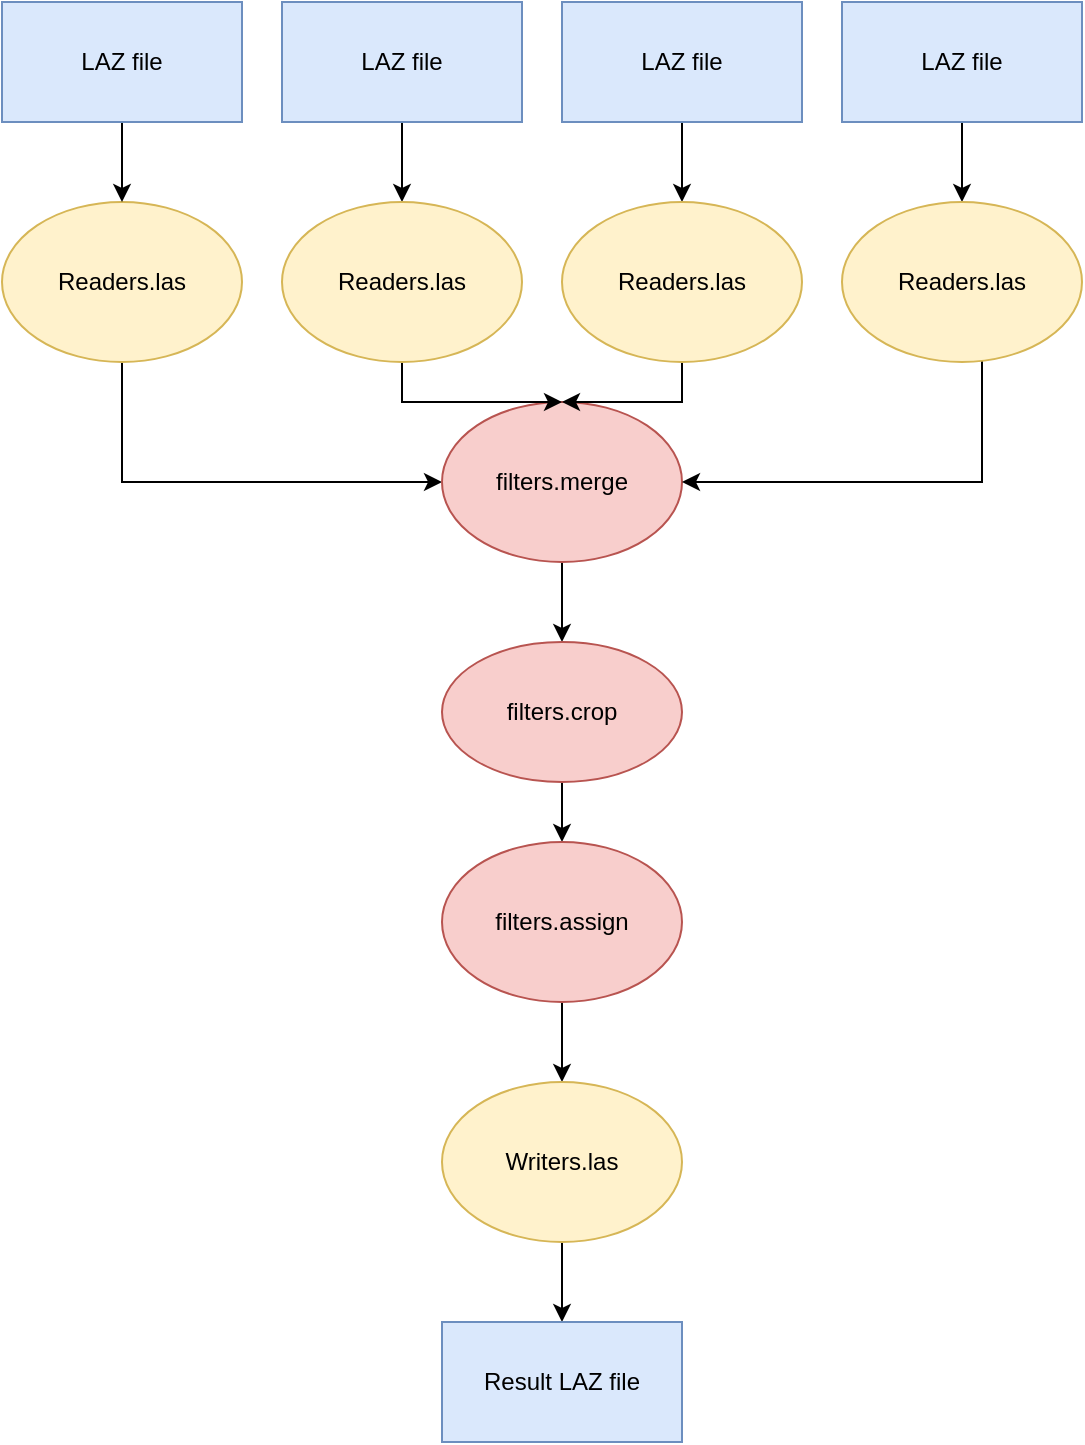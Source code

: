 <mxfile version="21.1.7" type="device">
  <diagram name="Page-1" id="uvF2b1CFNzaqrcFvmoZ_">
    <mxGraphModel dx="1434" dy="796" grid="1" gridSize="10" guides="1" tooltips="1" connect="1" arrows="1" fold="1" page="1" pageScale="1" pageWidth="850" pageHeight="1100" math="0" shadow="0">
      <root>
        <mxCell id="0" />
        <mxCell id="1" parent="0" />
        <mxCell id="1aBOYWwvBcNiE-IknuQS-22" style="edgeStyle=orthogonalEdgeStyle;rounded=0;orthogonalLoop=1;jettySize=auto;html=1;entryX=0;entryY=0.5;entryDx=0;entryDy=0;" edge="1" parent="1" source="1aBOYWwvBcNiE-IknuQS-1" target="1aBOYWwvBcNiE-IknuQS-4">
          <mxGeometry relative="1" as="geometry">
            <Array as="points">
              <mxPoint x="100" y="250" />
            </Array>
          </mxGeometry>
        </mxCell>
        <mxCell id="1aBOYWwvBcNiE-IknuQS-1" value="Readers.las" style="ellipse;whiteSpace=wrap;html=1;fillColor=#fff2cc;strokeColor=#d6b656;" vertex="1" parent="1">
          <mxGeometry x="40" y="110" width="120" height="80" as="geometry" />
        </mxCell>
        <mxCell id="1aBOYWwvBcNiE-IknuQS-13" style="edgeStyle=orthogonalEdgeStyle;rounded=0;orthogonalLoop=1;jettySize=auto;html=1;entryX=0.5;entryY=0;entryDx=0;entryDy=0;" edge="1" parent="1" source="1aBOYWwvBcNiE-IknuQS-2" target="1aBOYWwvBcNiE-IknuQS-1">
          <mxGeometry relative="1" as="geometry" />
        </mxCell>
        <mxCell id="1aBOYWwvBcNiE-IknuQS-2" value="LAZ file" style="rounded=0;whiteSpace=wrap;html=1;fillColor=#dae8fc;strokeColor=#6c8ebf;" vertex="1" parent="1">
          <mxGeometry x="40" y="10" width="120" height="60" as="geometry" />
        </mxCell>
        <mxCell id="1aBOYWwvBcNiE-IknuQS-25" style="edgeStyle=orthogonalEdgeStyle;rounded=0;orthogonalLoop=1;jettySize=auto;html=1;entryX=0.5;entryY=0;entryDx=0;entryDy=0;" edge="1" parent="1" source="1aBOYWwvBcNiE-IknuQS-4" target="1aBOYWwvBcNiE-IknuQS-23">
          <mxGeometry relative="1" as="geometry" />
        </mxCell>
        <mxCell id="1aBOYWwvBcNiE-IknuQS-4" value="filters.merge" style="ellipse;whiteSpace=wrap;html=1;fillColor=#f8cecc;strokeColor=#b85450;" vertex="1" parent="1">
          <mxGeometry x="260" y="210" width="120" height="80" as="geometry" />
        </mxCell>
        <mxCell id="1aBOYWwvBcNiE-IknuQS-14" style="edgeStyle=orthogonalEdgeStyle;rounded=0;orthogonalLoop=1;jettySize=auto;html=1;entryX=0.5;entryY=0;entryDx=0;entryDy=0;" edge="1" parent="1" source="1aBOYWwvBcNiE-IknuQS-7" target="1aBOYWwvBcNiE-IknuQS-10">
          <mxGeometry relative="1" as="geometry" />
        </mxCell>
        <mxCell id="1aBOYWwvBcNiE-IknuQS-7" value="LAZ file" style="rounded=0;whiteSpace=wrap;html=1;fillColor=#dae8fc;strokeColor=#6c8ebf;" vertex="1" parent="1">
          <mxGeometry x="180" y="10" width="120" height="60" as="geometry" />
        </mxCell>
        <mxCell id="1aBOYWwvBcNiE-IknuQS-15" style="edgeStyle=orthogonalEdgeStyle;rounded=0;orthogonalLoop=1;jettySize=auto;html=1;entryX=0.5;entryY=0;entryDx=0;entryDy=0;" edge="1" parent="1" source="1aBOYWwvBcNiE-IknuQS-8" target="1aBOYWwvBcNiE-IknuQS-11">
          <mxGeometry relative="1" as="geometry" />
        </mxCell>
        <mxCell id="1aBOYWwvBcNiE-IknuQS-8" value="LAZ file" style="rounded=0;whiteSpace=wrap;html=1;fillColor=#dae8fc;strokeColor=#6c8ebf;" vertex="1" parent="1">
          <mxGeometry x="320" y="10" width="120" height="60" as="geometry" />
        </mxCell>
        <mxCell id="1aBOYWwvBcNiE-IknuQS-17" style="edgeStyle=orthogonalEdgeStyle;rounded=0;orthogonalLoop=1;jettySize=auto;html=1;entryX=0.5;entryY=0;entryDx=0;entryDy=0;" edge="1" parent="1" source="1aBOYWwvBcNiE-IknuQS-9" target="1aBOYWwvBcNiE-IknuQS-12">
          <mxGeometry relative="1" as="geometry" />
        </mxCell>
        <mxCell id="1aBOYWwvBcNiE-IknuQS-9" value="LAZ file" style="rounded=0;whiteSpace=wrap;html=1;fillColor=#dae8fc;strokeColor=#6c8ebf;" vertex="1" parent="1">
          <mxGeometry x="460" y="10" width="120" height="60" as="geometry" />
        </mxCell>
        <mxCell id="1aBOYWwvBcNiE-IknuQS-19" style="edgeStyle=orthogonalEdgeStyle;rounded=0;orthogonalLoop=1;jettySize=auto;html=1;" edge="1" parent="1" source="1aBOYWwvBcNiE-IknuQS-10" target="1aBOYWwvBcNiE-IknuQS-4">
          <mxGeometry relative="1" as="geometry" />
        </mxCell>
        <mxCell id="1aBOYWwvBcNiE-IknuQS-10" value="Readers.las" style="ellipse;whiteSpace=wrap;html=1;fillColor=#fff2cc;strokeColor=#d6b656;" vertex="1" parent="1">
          <mxGeometry x="180" y="110" width="120" height="80" as="geometry" />
        </mxCell>
        <mxCell id="1aBOYWwvBcNiE-IknuQS-20" style="edgeStyle=orthogonalEdgeStyle;rounded=0;orthogonalLoop=1;jettySize=auto;html=1;" edge="1" parent="1" source="1aBOYWwvBcNiE-IknuQS-11" target="1aBOYWwvBcNiE-IknuQS-4">
          <mxGeometry relative="1" as="geometry" />
        </mxCell>
        <mxCell id="1aBOYWwvBcNiE-IknuQS-11" value="Readers.las" style="ellipse;whiteSpace=wrap;html=1;fillColor=#fff2cc;strokeColor=#d6b656;" vertex="1" parent="1">
          <mxGeometry x="320" y="110" width="120" height="80" as="geometry" />
        </mxCell>
        <mxCell id="1aBOYWwvBcNiE-IknuQS-21" style="edgeStyle=orthogonalEdgeStyle;rounded=0;orthogonalLoop=1;jettySize=auto;html=1;" edge="1" parent="1" source="1aBOYWwvBcNiE-IknuQS-12" target="1aBOYWwvBcNiE-IknuQS-4">
          <mxGeometry relative="1" as="geometry">
            <Array as="points">
              <mxPoint x="530" y="250" />
            </Array>
          </mxGeometry>
        </mxCell>
        <mxCell id="1aBOYWwvBcNiE-IknuQS-12" value="Readers.las" style="ellipse;whiteSpace=wrap;html=1;fillColor=#fff2cc;strokeColor=#d6b656;" vertex="1" parent="1">
          <mxGeometry x="460" y="110" width="120" height="80" as="geometry" />
        </mxCell>
        <mxCell id="1aBOYWwvBcNiE-IknuQS-27" style="edgeStyle=orthogonalEdgeStyle;rounded=0;orthogonalLoop=1;jettySize=auto;html=1;" edge="1" parent="1" source="1aBOYWwvBcNiE-IknuQS-23" target="1aBOYWwvBcNiE-IknuQS-26">
          <mxGeometry relative="1" as="geometry" />
        </mxCell>
        <mxCell id="1aBOYWwvBcNiE-IknuQS-23" value="filters.crop" style="ellipse;whiteSpace=wrap;html=1;fillColor=#f8cecc;strokeColor=#b85450;" vertex="1" parent="1">
          <mxGeometry x="260" y="330" width="120" height="70" as="geometry" />
        </mxCell>
        <mxCell id="1aBOYWwvBcNiE-IknuQS-29" style="edgeStyle=orthogonalEdgeStyle;rounded=0;orthogonalLoop=1;jettySize=auto;html=1;entryX=0.5;entryY=0;entryDx=0;entryDy=0;" edge="1" parent="1" source="1aBOYWwvBcNiE-IknuQS-26" target="1aBOYWwvBcNiE-IknuQS-28">
          <mxGeometry relative="1" as="geometry" />
        </mxCell>
        <mxCell id="1aBOYWwvBcNiE-IknuQS-26" value="filters.assign" style="ellipse;whiteSpace=wrap;html=1;fillColor=#f8cecc;strokeColor=#b85450;" vertex="1" parent="1">
          <mxGeometry x="260" y="430" width="120" height="80" as="geometry" />
        </mxCell>
        <mxCell id="1aBOYWwvBcNiE-IknuQS-31" style="edgeStyle=orthogonalEdgeStyle;rounded=0;orthogonalLoop=1;jettySize=auto;html=1;entryX=0.5;entryY=0;entryDx=0;entryDy=0;" edge="1" parent="1" source="1aBOYWwvBcNiE-IknuQS-28" target="1aBOYWwvBcNiE-IknuQS-30">
          <mxGeometry relative="1" as="geometry" />
        </mxCell>
        <mxCell id="1aBOYWwvBcNiE-IknuQS-28" value="Writers.las" style="ellipse;whiteSpace=wrap;html=1;fillColor=#fff2cc;strokeColor=#d6b656;" vertex="1" parent="1">
          <mxGeometry x="260" y="550" width="120" height="80" as="geometry" />
        </mxCell>
        <mxCell id="1aBOYWwvBcNiE-IknuQS-30" value="Result LAZ file" style="rounded=0;whiteSpace=wrap;html=1;fillColor=#dae8fc;strokeColor=#6c8ebf;" vertex="1" parent="1">
          <mxGeometry x="260" y="670" width="120" height="60" as="geometry" />
        </mxCell>
      </root>
    </mxGraphModel>
  </diagram>
</mxfile>
